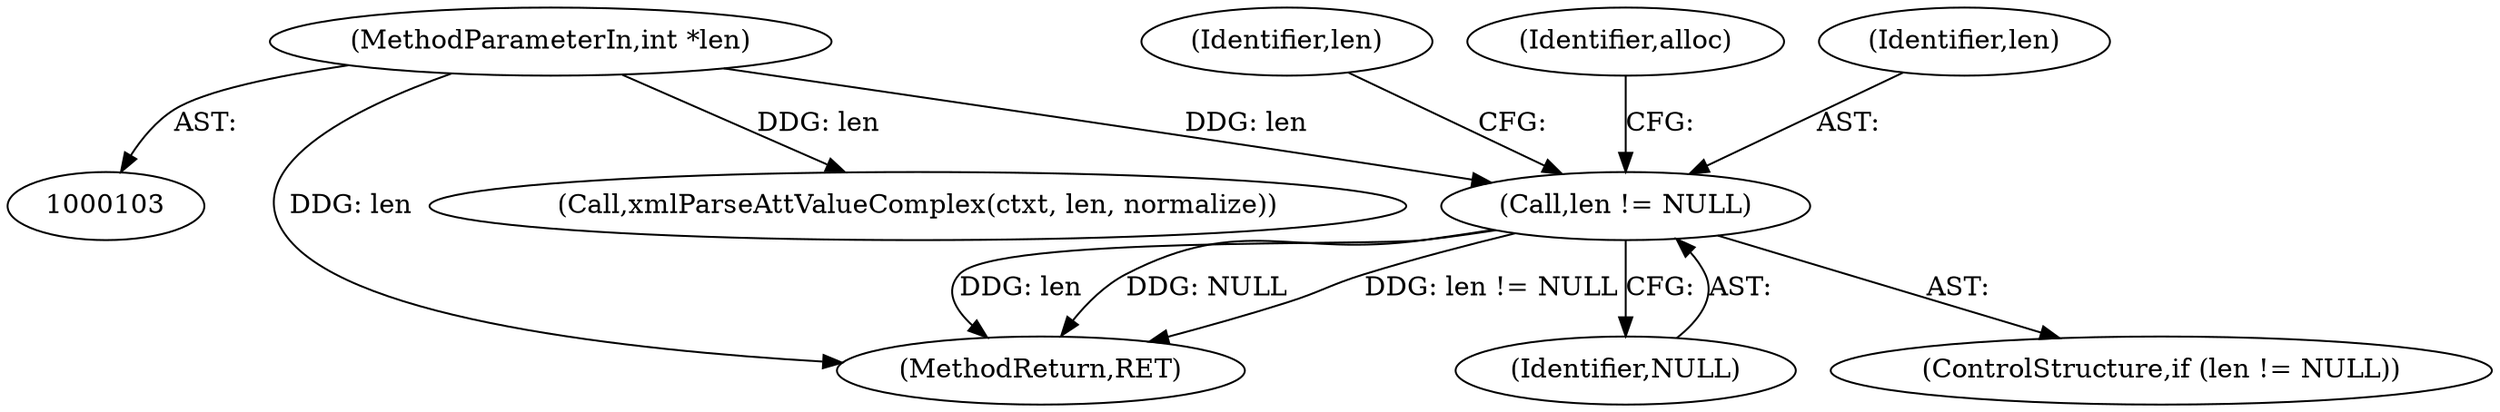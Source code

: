 digraph "0_Chrome_d0947db40187f4708c58e64cbd6013faf9eddeed_1@pointer" {
"1000634" [label="(Call,len != NULL)"];
"1000105" [label="(MethodParameterIn,int *len)"];
"1000633" [label="(ControlStructure,if (len != NULL))"];
"1000640" [label="(Identifier,len)"];
"1000652" [label="(Identifier,alloc)"];
"1000105" [label="(MethodParameterIn,int *len)"];
"1000687" [label="(MethodReturn,RET)"];
"1000635" [label="(Identifier,len)"];
"1000683" [label="(Call,xmlParseAttValueComplex(ctxt, len, normalize))"];
"1000636" [label="(Identifier,NULL)"];
"1000634" [label="(Call,len != NULL)"];
"1000634" -> "1000633"  [label="AST: "];
"1000634" -> "1000636"  [label="CFG: "];
"1000635" -> "1000634"  [label="AST: "];
"1000636" -> "1000634"  [label="AST: "];
"1000640" -> "1000634"  [label="CFG: "];
"1000652" -> "1000634"  [label="CFG: "];
"1000634" -> "1000687"  [label="DDG: len"];
"1000634" -> "1000687"  [label="DDG: NULL"];
"1000634" -> "1000687"  [label="DDG: len != NULL"];
"1000105" -> "1000634"  [label="DDG: len"];
"1000105" -> "1000103"  [label="AST: "];
"1000105" -> "1000687"  [label="DDG: len"];
"1000105" -> "1000683"  [label="DDG: len"];
}
